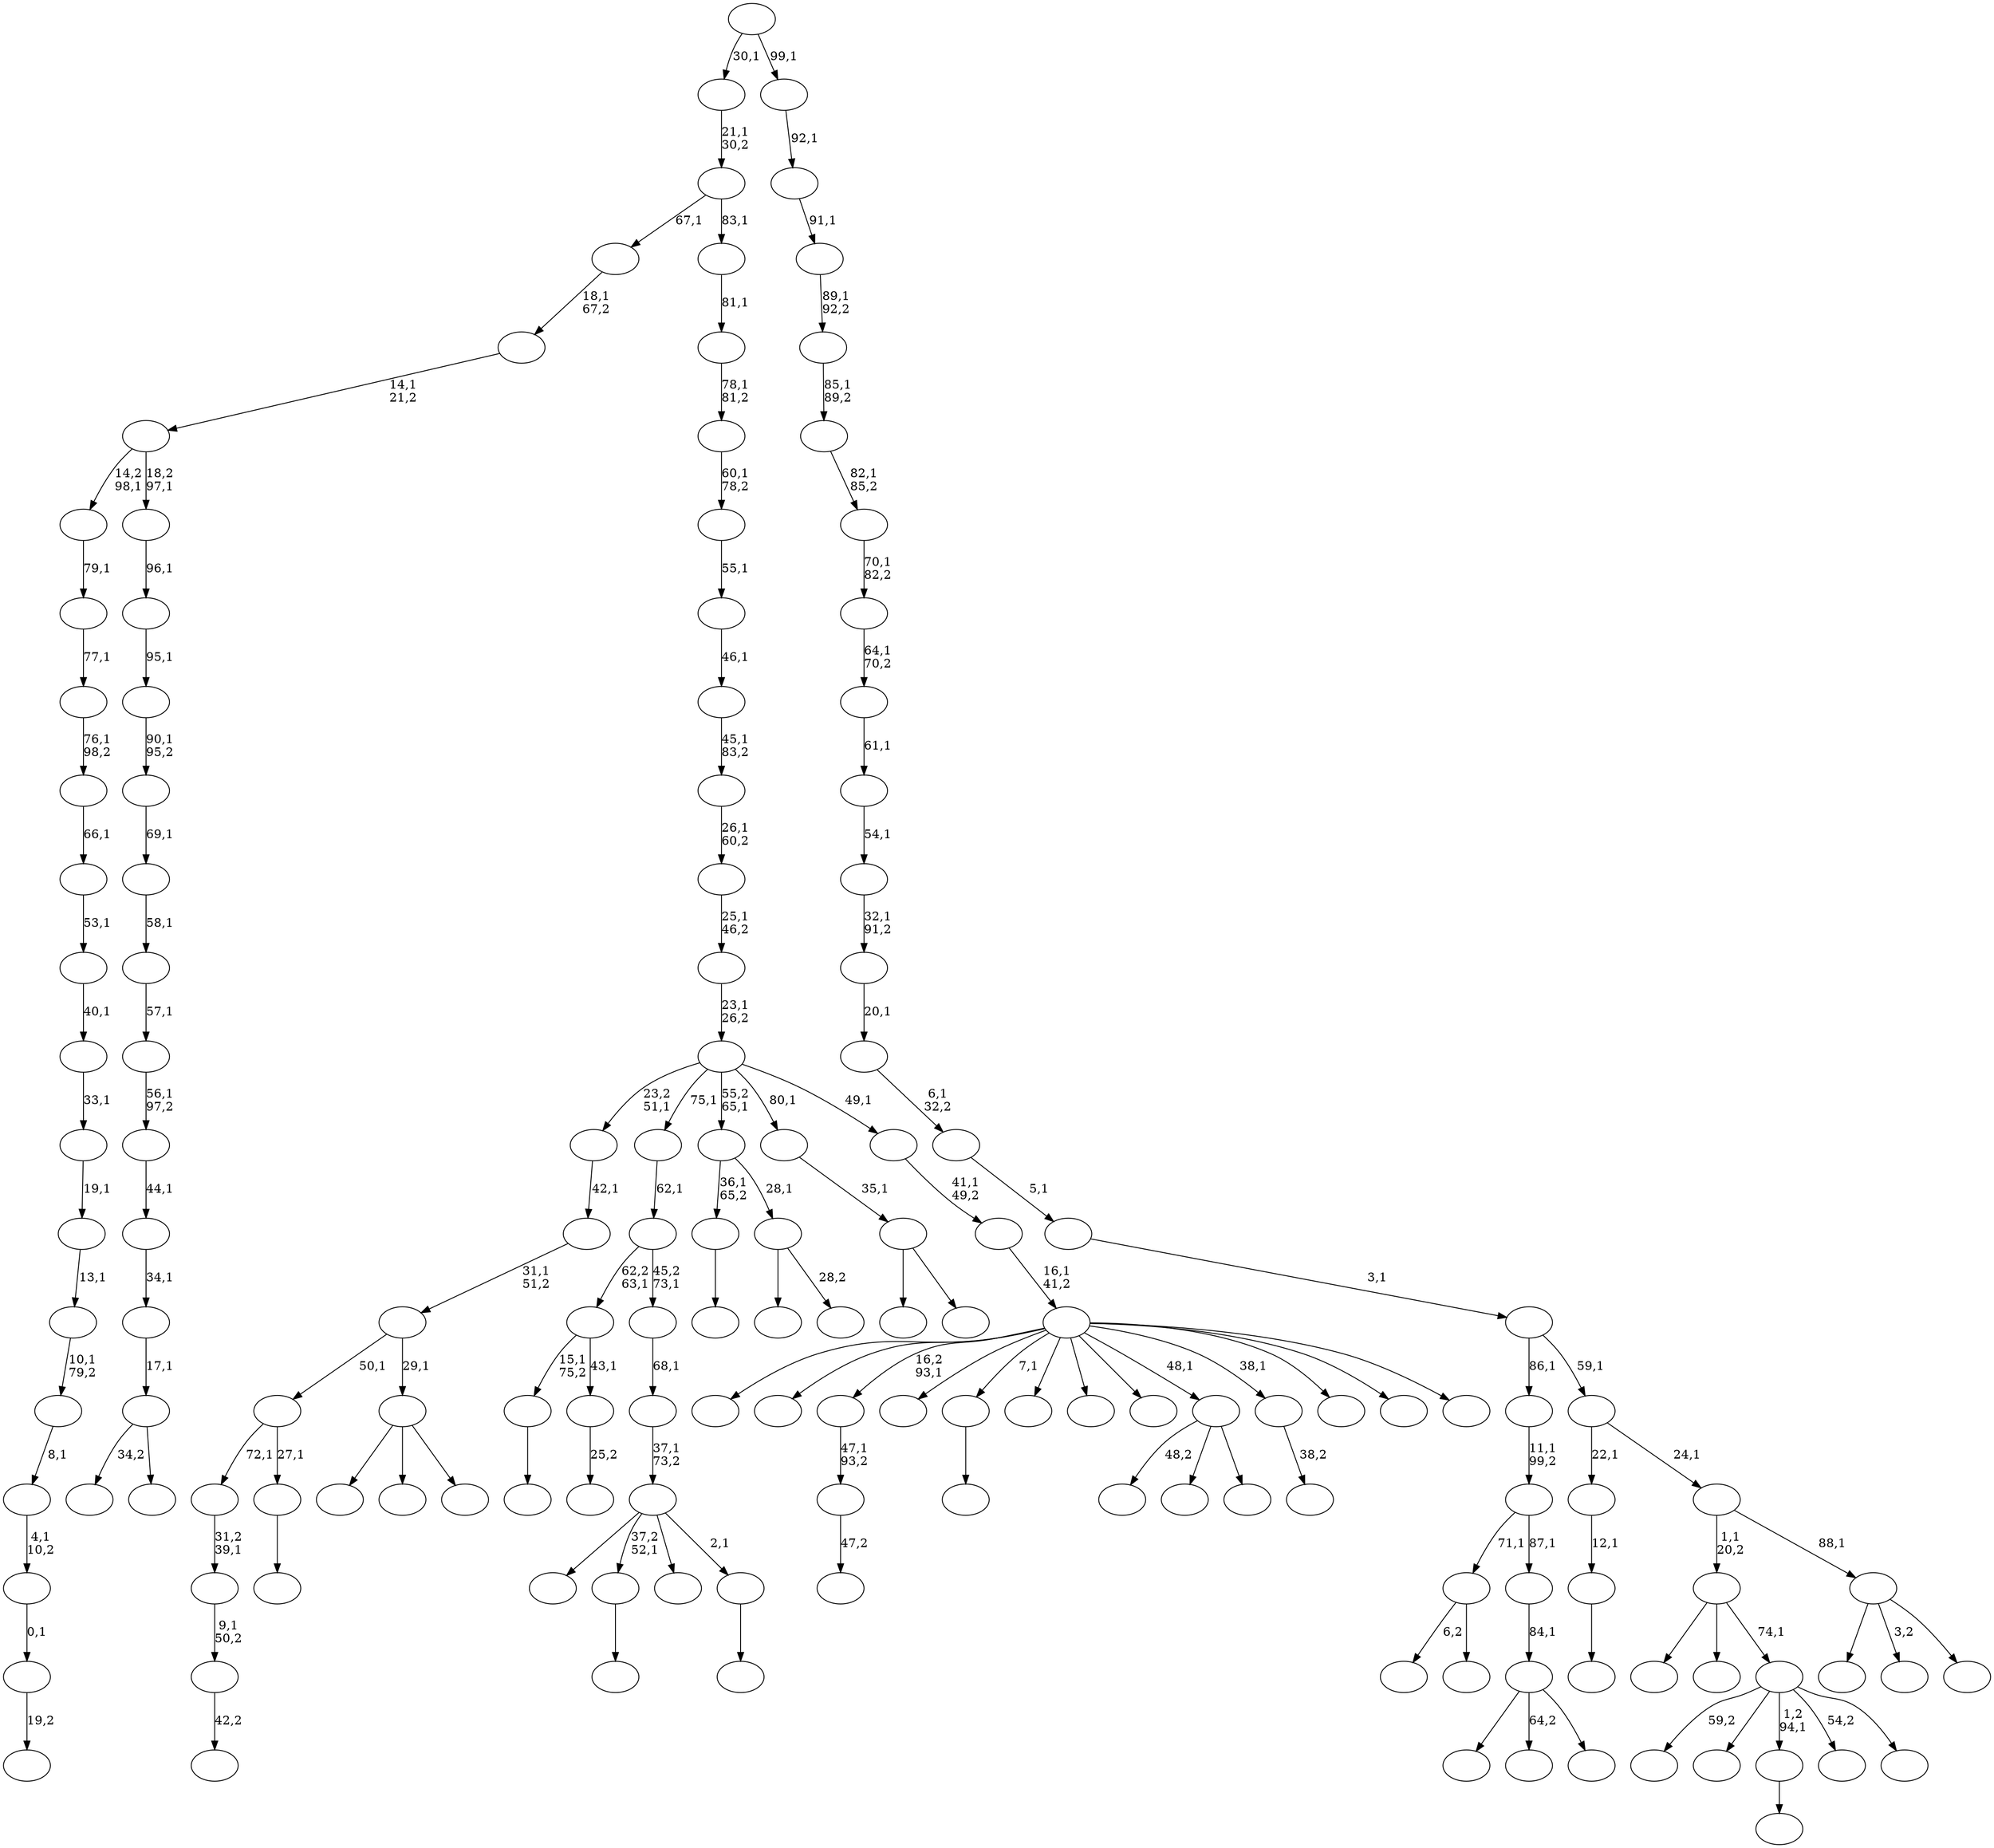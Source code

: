 digraph T {
	150 [label=""]
	149 [label=""]
	148 [label=""]
	147 [label=""]
	146 [label=""]
	145 [label=""]
	144 [label=""]
	143 [label=""]
	142 [label=""]
	141 [label=""]
	140 [label=""]
	139 [label=""]
	138 [label=""]
	137 [label=""]
	136 [label=""]
	135 [label=""]
	134 [label=""]
	133 [label=""]
	132 [label=""]
	131 [label=""]
	130 [label=""]
	129 [label=""]
	128 [label=""]
	127 [label=""]
	126 [label=""]
	125 [label=""]
	124 [label=""]
	123 [label=""]
	122 [label=""]
	121 [label=""]
	120 [label=""]
	119 [label=""]
	118 [label=""]
	117 [label=""]
	116 [label=""]
	115 [label=""]
	114 [label=""]
	113 [label=""]
	112 [label=""]
	111 [label=""]
	110 [label=""]
	109 [label=""]
	108 [label=""]
	107 [label=""]
	106 [label=""]
	105 [label=""]
	104 [label=""]
	103 [label=""]
	102 [label=""]
	101 [label=""]
	100 [label=""]
	99 [label=""]
	98 [label=""]
	97 [label=""]
	96 [label=""]
	95 [label=""]
	94 [label=""]
	93 [label=""]
	92 [label=""]
	91 [label=""]
	90 [label=""]
	89 [label=""]
	88 [label=""]
	87 [label=""]
	86 [label=""]
	85 [label=""]
	84 [label=""]
	83 [label=""]
	82 [label=""]
	81 [label=""]
	80 [label=""]
	79 [label=""]
	78 [label=""]
	77 [label=""]
	76 [label=""]
	75 [label=""]
	74 [label=""]
	73 [label=""]
	72 [label=""]
	71 [label=""]
	70 [label=""]
	69 [label=""]
	68 [label=""]
	67 [label=""]
	66 [label=""]
	65 [label=""]
	64 [label=""]
	63 [label=""]
	62 [label=""]
	61 [label=""]
	60 [label=""]
	59 [label=""]
	58 [label=""]
	57 [label=""]
	56 [label=""]
	55 [label=""]
	54 [label=""]
	53 [label=""]
	52 [label=""]
	51 [label=""]
	50 [label=""]
	49 [label=""]
	48 [label=""]
	47 [label=""]
	46 [label=""]
	45 [label=""]
	44 [label=""]
	43 [label=""]
	42 [label=""]
	41 [label=""]
	40 [label=""]
	39 [label=""]
	38 [label=""]
	37 [label=""]
	36 [label=""]
	35 [label=""]
	34 [label=""]
	33 [label=""]
	32 [label=""]
	31 [label=""]
	30 [label=""]
	29 [label=""]
	28 [label=""]
	27 [label=""]
	26 [label=""]
	25 [label=""]
	24 [label=""]
	23 [label=""]
	22 [label=""]
	21 [label=""]
	20 [label=""]
	19 [label=""]
	18 [label=""]
	17 [label=""]
	16 [label=""]
	15 [label=""]
	14 [label=""]
	13 [label=""]
	12 [label=""]
	11 [label=""]
	10 [label=""]
	9 [label=""]
	8 [label=""]
	7 [label=""]
	6 [label=""]
	5 [label=""]
	4 [label=""]
	3 [label=""]
	2 [label=""]
	1 [label=""]
	0 [label=""]
	148 -> 149 [label="42,2"]
	147 -> 148 [label="9,1\n50,2"]
	146 -> 147 [label="31,2\n39,1"]
	141 -> 142 [label="19,2"]
	140 -> 141 [label="0,1"]
	139 -> 140 [label="4,1\n10,2"]
	138 -> 139 [label="8,1"]
	137 -> 138 [label="10,1\n79,2"]
	136 -> 137 [label="13,1"]
	135 -> 136 [label="19,1"]
	134 -> 135 [label="33,1"]
	133 -> 134 [label="40,1"]
	132 -> 133 [label="53,1"]
	131 -> 132 [label="66,1"]
	130 -> 131 [label="76,1\n98,2"]
	129 -> 130 [label="77,1"]
	128 -> 129 [label="79,1"]
	123 -> 124 [label=""]
	120 -> 121 [label="47,2"]
	119 -> 120 [label="47,1\n93,2"]
	116 -> 117 [label=""]
	111 -> 112 [label=""]
	109 -> 110 [label=""]
	108 -> 146 [label="72,1"]
	108 -> 109 [label="27,1"]
	105 -> 106 [label=""]
	103 -> 150 [label=""]
	103 -> 115 [label=""]
	103 -> 104 [label=""]
	102 -> 108 [label="50,1"]
	102 -> 103 [label="29,1"]
	101 -> 102 [label="31,1\n51,2"]
	100 -> 101 [label="42,1"]
	98 -> 125 [label="6,2"]
	98 -> 99 [label=""]
	91 -> 92 [label=""]
	90 -> 91 [label="12,1"]
	85 -> 86 [label="25,2"]
	84 -> 105 [label="15,1\n75,2"]
	84 -> 85 [label="43,1"]
	81 -> 82 [label=""]
	80 -> 113 [label=""]
	80 -> 111 [label="37,2\n52,1"]
	80 -> 93 [label=""]
	80 -> 81 [label="2,1"]
	79 -> 80 [label="37,1\n73,2"]
	78 -> 79 [label="68,1"]
	77 -> 84 [label="62,2\n63,1"]
	77 -> 78 [label="45,2\n73,1"]
	76 -> 77 [label="62,1"]
	74 -> 114 [label="48,2"]
	74 -> 107 [label=""]
	74 -> 75 [label=""]
	72 -> 144 [label=""]
	72 -> 127 [label="64,2"]
	72 -> 73 [label=""]
	71 -> 72 [label="84,1"]
	70 -> 98 [label="71,1"]
	70 -> 71 [label="87,1"]
	69 -> 70 [label="11,1\n99,2"]
	67 -> 89 [label="34,2"]
	67 -> 68 [label=""]
	66 -> 67 [label="17,1"]
	65 -> 66 [label="34,1"]
	64 -> 65 [label="44,1"]
	63 -> 64 [label="56,1\n97,2"]
	62 -> 63 [label="57,1"]
	61 -> 62 [label="58,1"]
	60 -> 61 [label="69,1"]
	59 -> 60 [label="90,1\n95,2"]
	58 -> 59 [label="95,1"]
	57 -> 58 [label="96,1"]
	56 -> 128 [label="14,2\n98,1"]
	56 -> 57 [label="18,2\n97,1"]
	55 -> 56 [label="14,1\n21,2"]
	54 -> 55 [label="18,1\n67,2"]
	52 -> 87 [label=""]
	52 -> 53 [label="28,2"]
	51 -> 123 [label="36,1\n65,2"]
	51 -> 52 [label="28,1"]
	48 -> 49 [label=""]
	46 -> 47 [label="38,2"]
	42 -> 88 [label=""]
	42 -> 43 [label=""]
	41 -> 42 [label="35,1"]
	37 -> 94 [label="59,2"]
	37 -> 50 [label=""]
	37 -> 48 [label="1,2\n94,1"]
	37 -> 40 [label="54,2"]
	37 -> 38 [label=""]
	36 -> 143 [label=""]
	36 -> 95 [label=""]
	36 -> 37 [label="74,1"]
	34 -> 145 [label=""]
	34 -> 122 [label=""]
	34 -> 119 [label="16,2\n93,1"]
	34 -> 118 [label=""]
	34 -> 116 [label="7,1"]
	34 -> 97 [label=""]
	34 -> 96 [label=""]
	34 -> 83 [label=""]
	34 -> 74 [label="48,1"]
	34 -> 46 [label="38,1"]
	34 -> 45 [label=""]
	34 -> 39 [label=""]
	34 -> 35 [label=""]
	33 -> 34 [label="16,1\n41,2"]
	32 -> 33 [label="41,1\n49,2"]
	31 -> 100 [label="23,2\n51,1"]
	31 -> 76 [label="75,1"]
	31 -> 51 [label="55,2\n65,1"]
	31 -> 41 [label="80,1"]
	31 -> 32 [label="49,1"]
	30 -> 31 [label="23,1\n26,2"]
	29 -> 30 [label="25,1\n46,2"]
	28 -> 29 [label="26,1\n60,2"]
	27 -> 28 [label="45,1\n83,2"]
	26 -> 27 [label="46,1"]
	25 -> 26 [label="55,1"]
	24 -> 25 [label="60,1\n78,2"]
	23 -> 24 [label="78,1\n81,2"]
	22 -> 23 [label="81,1"]
	21 -> 54 [label="67,1"]
	21 -> 22 [label="83,1"]
	20 -> 21 [label="21,1\n30,2"]
	18 -> 126 [label=""]
	18 -> 44 [label="3,2"]
	18 -> 19 [label=""]
	17 -> 36 [label="1,1\n20,2"]
	17 -> 18 [label="88,1"]
	16 -> 90 [label="22,1"]
	16 -> 17 [label="24,1"]
	15 -> 69 [label="86,1"]
	15 -> 16 [label="59,1"]
	14 -> 15 [label="3,1"]
	13 -> 14 [label="5,1"]
	12 -> 13 [label="6,1\n32,2"]
	11 -> 12 [label="20,1"]
	10 -> 11 [label="32,1\n91,2"]
	9 -> 10 [label="54,1"]
	8 -> 9 [label="61,1"]
	7 -> 8 [label="64,1\n70,2"]
	6 -> 7 [label="70,1\n82,2"]
	5 -> 6 [label="82,1\n85,2"]
	4 -> 5 [label="85,1\n89,2"]
	3 -> 4 [label="89,1\n92,2"]
	2 -> 3 [label="91,1"]
	1 -> 2 [label="92,1"]
	0 -> 20 [label="30,1"]
	0 -> 1 [label="99,1"]
}

